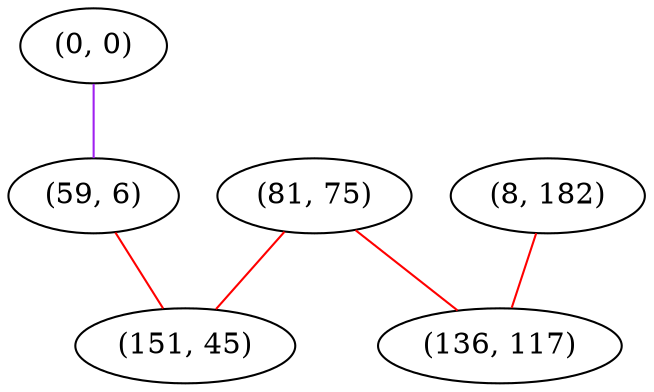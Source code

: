 graph "" {
"(0, 0)";
"(8, 182)";
"(81, 75)";
"(136, 117)";
"(59, 6)";
"(151, 45)";
"(0, 0)" -- "(59, 6)"  [color=purple, key=0, weight=4];
"(8, 182)" -- "(136, 117)"  [color=red, key=0, weight=1];
"(81, 75)" -- "(151, 45)"  [color=red, key=0, weight=1];
"(81, 75)" -- "(136, 117)"  [color=red, key=0, weight=1];
"(59, 6)" -- "(151, 45)"  [color=red, key=0, weight=1];
}
